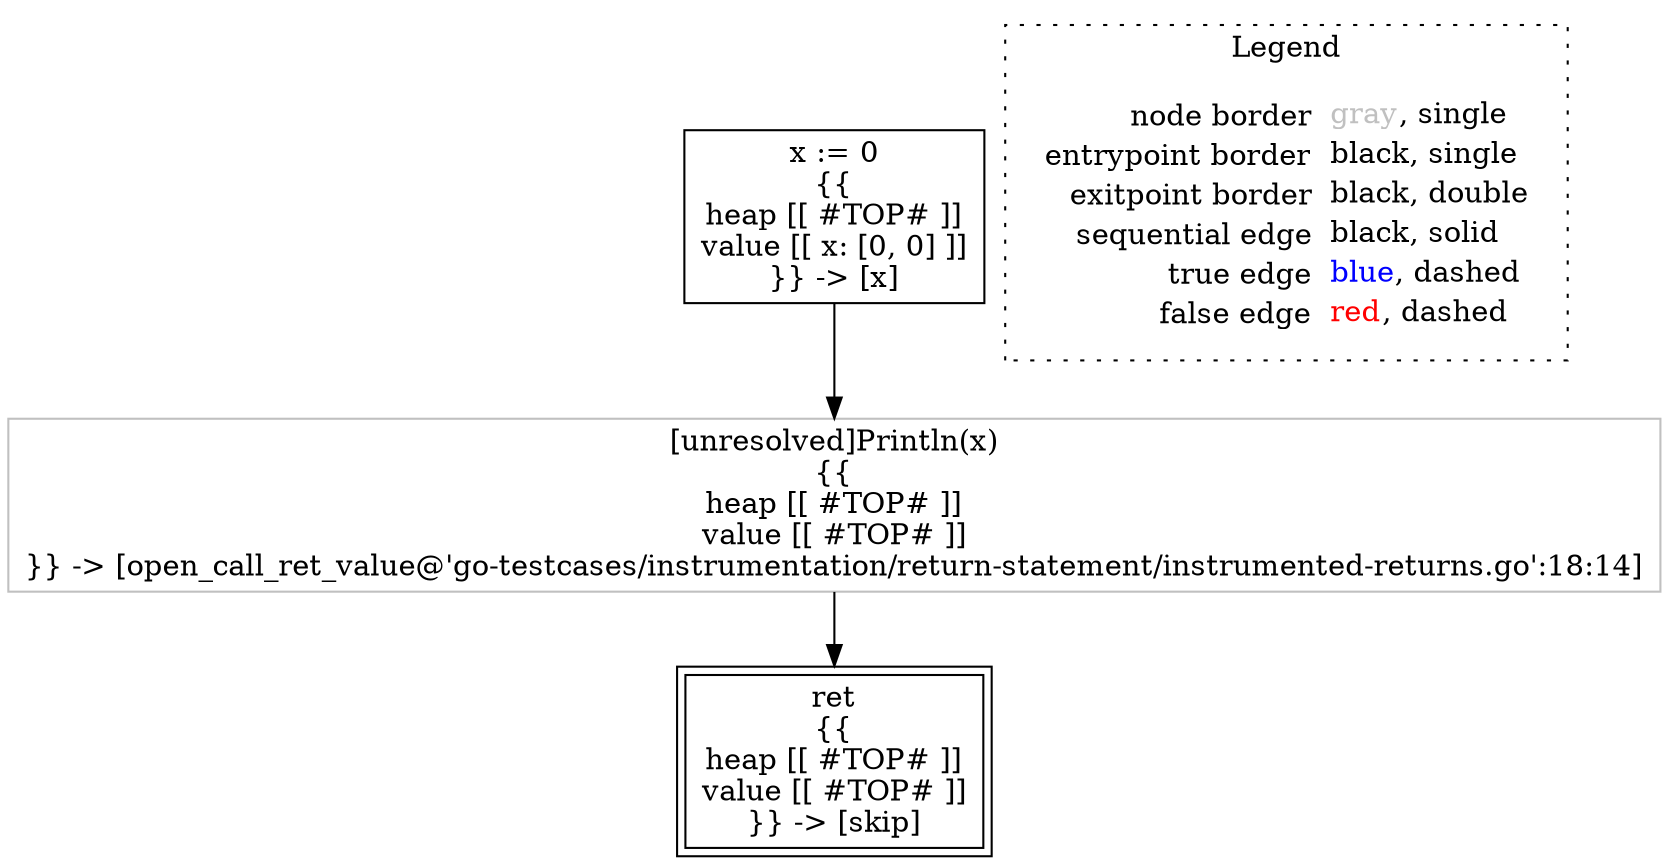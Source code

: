 digraph {
	"node0" [shape="rect",color="black",label=<x := 0<BR/>{{<BR/>heap [[ #TOP# ]]<BR/>value [[ x: [0, 0] ]]<BR/>}} -&gt; [x]>];
	"node1" [shape="rect",color="black",peripheries="2",label=<ret<BR/>{{<BR/>heap [[ #TOP# ]]<BR/>value [[ #TOP# ]]<BR/>}} -&gt; [skip]>];
	"node2" [shape="rect",color="gray",label=<[unresolved]Println(x)<BR/>{{<BR/>heap [[ #TOP# ]]<BR/>value [[ #TOP# ]]<BR/>}} -&gt; [open_call_ret_value@'go-testcases/instrumentation/return-statement/instrumented-returns.go':18:14]>];
	"node0" -> "node2" [color="black"];
	"node2" -> "node1" [color="black"];
subgraph cluster_legend {
	label="Legend";
	style=dotted;
	node [shape=plaintext];
	"legend" [label=<<table border="0" cellpadding="2" cellspacing="0" cellborder="0"><tr><td align="right">node border&nbsp;</td><td align="left"><font color="gray">gray</font>, single</td></tr><tr><td align="right">entrypoint border&nbsp;</td><td align="left"><font color="black">black</font>, single</td></tr><tr><td align="right">exitpoint border&nbsp;</td><td align="left"><font color="black">black</font>, double</td></tr><tr><td align="right">sequential edge&nbsp;</td><td align="left"><font color="black">black</font>, solid</td></tr><tr><td align="right">true edge&nbsp;</td><td align="left"><font color="blue">blue</font>, dashed</td></tr><tr><td align="right">false edge&nbsp;</td><td align="left"><font color="red">red</font>, dashed</td></tr></table>>];
}

}
